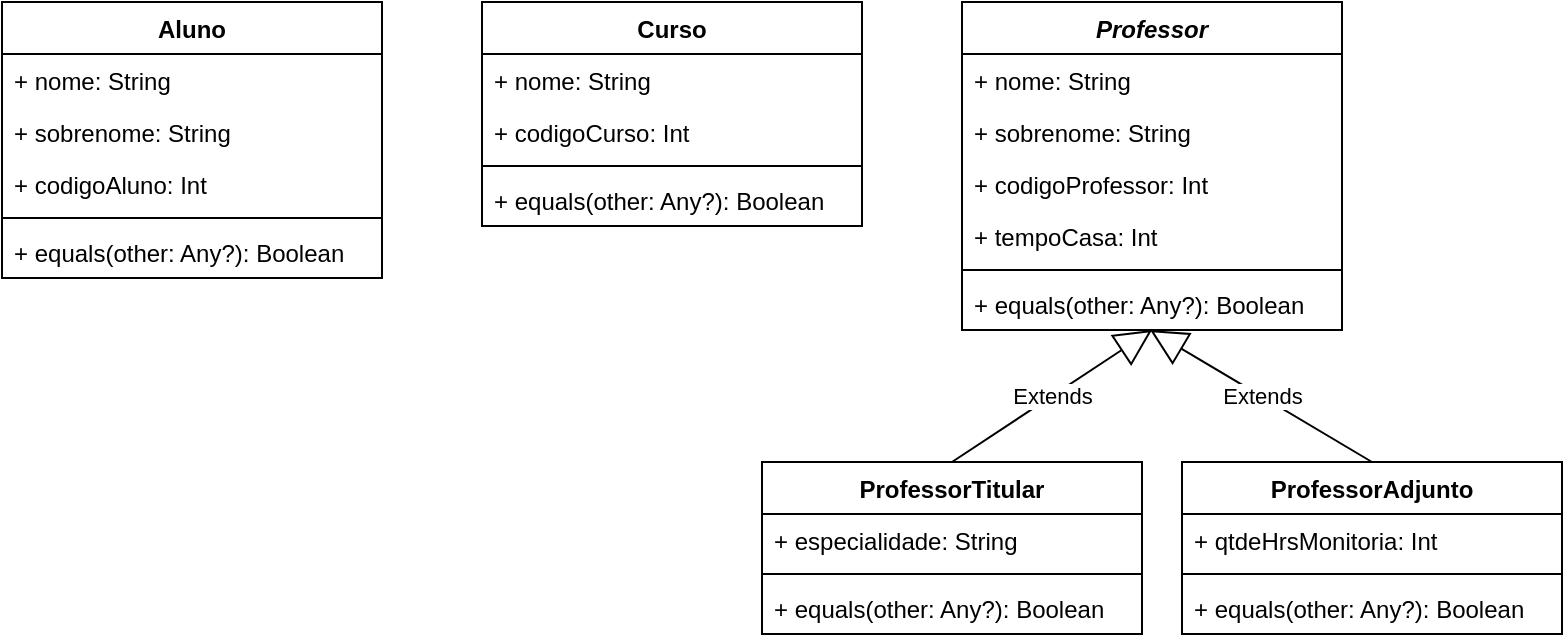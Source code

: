 <mxfile version="13.7.3" type="device"><diagram id="QUUCnD6aDWDqo5BVCzj1" name="Page-1"><mxGraphModel dx="1102" dy="583" grid="1" gridSize="10" guides="1" tooltips="1" connect="1" arrows="1" fold="1" page="1" pageScale="1" pageWidth="827" pageHeight="1169" math="0" shadow="0"><root><mxCell id="0"/><mxCell id="1" parent="0"/><mxCell id="GK7I19TVUTFbV8riElNi-13" value="Aluno" style="swimlane;fontStyle=1;align=center;verticalAlign=top;childLayout=stackLayout;horizontal=1;startSize=26;horizontalStack=0;resizeParent=1;resizeParentMax=0;resizeLast=0;collapsible=1;marginBottom=0;" parent="1" vertex="1"><mxGeometry x="40" y="80" width="190" height="138" as="geometry"/></mxCell><mxCell id="GK7I19TVUTFbV8riElNi-14" value="+ nome: String" style="text;strokeColor=none;fillColor=none;align=left;verticalAlign=top;spacingLeft=4;spacingRight=4;overflow=hidden;rotatable=0;points=[[0,0.5],[1,0.5]];portConstraint=eastwest;" parent="GK7I19TVUTFbV8riElNi-13" vertex="1"><mxGeometry y="26" width="190" height="26" as="geometry"/></mxCell><mxCell id="GK7I19TVUTFbV8riElNi-17" value="+ sobrenome: String" style="text;strokeColor=none;fillColor=none;align=left;verticalAlign=top;spacingLeft=4;spacingRight=4;overflow=hidden;rotatable=0;points=[[0,0.5],[1,0.5]];portConstraint=eastwest;" parent="GK7I19TVUTFbV8riElNi-13" vertex="1"><mxGeometry y="52" width="190" height="26" as="geometry"/></mxCell><mxCell id="GK7I19TVUTFbV8riElNi-18" value="+ codigoAluno: Int" style="text;strokeColor=none;fillColor=none;align=left;verticalAlign=top;spacingLeft=4;spacingRight=4;overflow=hidden;rotatable=0;points=[[0,0.5],[1,0.5]];portConstraint=eastwest;" parent="GK7I19TVUTFbV8riElNi-13" vertex="1"><mxGeometry y="78" width="190" height="26" as="geometry"/></mxCell><mxCell id="GK7I19TVUTFbV8riElNi-15" value="" style="line;strokeWidth=1;fillColor=none;align=left;verticalAlign=middle;spacingTop=-1;spacingLeft=3;spacingRight=3;rotatable=0;labelPosition=right;points=[];portConstraint=eastwest;" parent="GK7I19TVUTFbV8riElNi-13" vertex="1"><mxGeometry y="104" width="190" height="8" as="geometry"/></mxCell><mxCell id="GK7I19TVUTFbV8riElNi-16" value="+ equals(other: Any?): Boolean" style="text;strokeColor=none;fillColor=none;align=left;verticalAlign=top;spacingLeft=4;spacingRight=4;overflow=hidden;rotatable=0;points=[[0,0.5],[1,0.5]];portConstraint=eastwest;" parent="GK7I19TVUTFbV8riElNi-13" vertex="1"><mxGeometry y="112" width="190" height="26" as="geometry"/></mxCell><mxCell id="GK7I19TVUTFbV8riElNi-8" value="Curso" style="swimlane;fontStyle=1;align=center;verticalAlign=top;childLayout=stackLayout;horizontal=1;startSize=26;horizontalStack=0;resizeParent=1;resizeParentMax=0;resizeLast=0;collapsible=1;marginBottom=0;" parent="1" vertex="1"><mxGeometry x="280" y="80" width="190" height="112" as="geometry"/></mxCell><mxCell id="GK7I19TVUTFbV8riElNi-9" value="+ nome: String" style="text;strokeColor=none;fillColor=none;align=left;verticalAlign=top;spacingLeft=4;spacingRight=4;overflow=hidden;rotatable=0;points=[[0,0.5],[1,0.5]];portConstraint=eastwest;" parent="GK7I19TVUTFbV8riElNi-8" vertex="1"><mxGeometry y="26" width="190" height="26" as="geometry"/></mxCell><mxCell id="GK7I19TVUTFbV8riElNi-12" value="+ codigoCurso: Int" style="text;strokeColor=none;fillColor=none;align=left;verticalAlign=top;spacingLeft=4;spacingRight=4;overflow=hidden;rotatable=0;points=[[0,0.5],[1,0.5]];portConstraint=eastwest;" parent="GK7I19TVUTFbV8riElNi-8" vertex="1"><mxGeometry y="52" width="190" height="26" as="geometry"/></mxCell><mxCell id="GK7I19TVUTFbV8riElNi-10" value="" style="line;strokeWidth=1;fillColor=none;align=left;verticalAlign=middle;spacingTop=-1;spacingLeft=3;spacingRight=3;rotatable=0;labelPosition=right;points=[];portConstraint=eastwest;" parent="GK7I19TVUTFbV8riElNi-8" vertex="1"><mxGeometry y="78" width="190" height="8" as="geometry"/></mxCell><mxCell id="GK7I19TVUTFbV8riElNi-11" value="+ equals(other: Any?): Boolean" style="text;strokeColor=none;fillColor=none;align=left;verticalAlign=top;spacingLeft=4;spacingRight=4;overflow=hidden;rotatable=0;points=[[0,0.5],[1,0.5]];portConstraint=eastwest;" parent="GK7I19TVUTFbV8riElNi-8" vertex="1"><mxGeometry y="86" width="190" height="26" as="geometry"/></mxCell><mxCell id="6pcOomgbxYtR077IxrYb-1" value="Professor" style="swimlane;fontStyle=3;align=center;verticalAlign=top;childLayout=stackLayout;horizontal=1;startSize=26;horizontalStack=0;resizeParent=1;resizeParentMax=0;resizeLast=0;collapsible=1;marginBottom=0;" vertex="1" parent="1"><mxGeometry x="520" y="80" width="190" height="164" as="geometry"/></mxCell><mxCell id="6pcOomgbxYtR077IxrYb-2" value="+ nome: String" style="text;strokeColor=none;fillColor=none;align=left;verticalAlign=top;spacingLeft=4;spacingRight=4;overflow=hidden;rotatable=0;points=[[0,0.5],[1,0.5]];portConstraint=eastwest;" vertex="1" parent="6pcOomgbxYtR077IxrYb-1"><mxGeometry y="26" width="190" height="26" as="geometry"/></mxCell><mxCell id="6pcOomgbxYtR077IxrYb-5" value="+ sobrenome: String" style="text;strokeColor=none;fillColor=none;align=left;verticalAlign=top;spacingLeft=4;spacingRight=4;overflow=hidden;rotatable=0;points=[[0,0.5],[1,0.5]];portConstraint=eastwest;" vertex="1" parent="6pcOomgbxYtR077IxrYb-1"><mxGeometry y="52" width="190" height="26" as="geometry"/></mxCell><mxCell id="6pcOomgbxYtR077IxrYb-7" value="+ codigoProfessor: Int" style="text;strokeColor=none;fillColor=none;align=left;verticalAlign=top;spacingLeft=4;spacingRight=4;overflow=hidden;rotatable=0;points=[[0,0.5],[1,0.5]];portConstraint=eastwest;" vertex="1" parent="6pcOomgbxYtR077IxrYb-1"><mxGeometry y="78" width="190" height="26" as="geometry"/></mxCell><mxCell id="6pcOomgbxYtR077IxrYb-6" value="+ tempoCasa: Int" style="text;strokeColor=none;fillColor=none;align=left;verticalAlign=top;spacingLeft=4;spacingRight=4;overflow=hidden;rotatable=0;points=[[0,0.5],[1,0.5]];portConstraint=eastwest;" vertex="1" parent="6pcOomgbxYtR077IxrYb-1"><mxGeometry y="104" width="190" height="26" as="geometry"/></mxCell><mxCell id="6pcOomgbxYtR077IxrYb-3" value="" style="line;strokeWidth=1;fillColor=none;align=left;verticalAlign=middle;spacingTop=-1;spacingLeft=3;spacingRight=3;rotatable=0;labelPosition=right;points=[];portConstraint=eastwest;" vertex="1" parent="6pcOomgbxYtR077IxrYb-1"><mxGeometry y="130" width="190" height="8" as="geometry"/></mxCell><mxCell id="6pcOomgbxYtR077IxrYb-4" value="+ equals(other: Any?): Boolean" style="text;strokeColor=none;fillColor=none;align=left;verticalAlign=top;spacingLeft=4;spacingRight=4;overflow=hidden;rotatable=0;points=[[0,0.5],[1,0.5]];portConstraint=eastwest;" vertex="1" parent="6pcOomgbxYtR077IxrYb-1"><mxGeometry y="138" width="190" height="26" as="geometry"/></mxCell><mxCell id="6pcOomgbxYtR077IxrYb-15" value="ProfessorAdjunto" style="swimlane;fontStyle=1;align=center;verticalAlign=top;childLayout=stackLayout;horizontal=1;startSize=26;horizontalStack=0;resizeParent=1;resizeParentMax=0;resizeLast=0;collapsible=1;marginBottom=0;" vertex="1" parent="1"><mxGeometry x="630" y="310" width="190" height="86" as="geometry"/></mxCell><mxCell id="6pcOomgbxYtR077IxrYb-19" value="+ qtdeHrsMonitoria: Int" style="text;strokeColor=none;fillColor=none;align=left;verticalAlign=top;spacingLeft=4;spacingRight=4;overflow=hidden;rotatable=0;points=[[0,0.5],[1,0.5]];portConstraint=eastwest;" vertex="1" parent="6pcOomgbxYtR077IxrYb-15"><mxGeometry y="26" width="190" height="26" as="geometry"/></mxCell><mxCell id="6pcOomgbxYtR077IxrYb-20" value="" style="line;strokeWidth=1;fillColor=none;align=left;verticalAlign=middle;spacingTop=-1;spacingLeft=3;spacingRight=3;rotatable=0;labelPosition=right;points=[];portConstraint=eastwest;" vertex="1" parent="6pcOomgbxYtR077IxrYb-15"><mxGeometry y="52" width="190" height="8" as="geometry"/></mxCell><mxCell id="6pcOomgbxYtR077IxrYb-21" value="+ equals(other: Any?): Boolean" style="text;strokeColor=none;fillColor=none;align=left;verticalAlign=top;spacingLeft=4;spacingRight=4;overflow=hidden;rotatable=0;points=[[0,0.5],[1,0.5]];portConstraint=eastwest;" vertex="1" parent="6pcOomgbxYtR077IxrYb-15"><mxGeometry y="60" width="190" height="26" as="geometry"/></mxCell><mxCell id="6pcOomgbxYtR077IxrYb-8" value="ProfessorTitular" style="swimlane;fontStyle=1;align=center;verticalAlign=top;childLayout=stackLayout;horizontal=1;startSize=26;horizontalStack=0;resizeParent=1;resizeParentMax=0;resizeLast=0;collapsible=1;marginBottom=0;" vertex="1" parent="1"><mxGeometry x="420" y="310" width="190" height="86" as="geometry"/></mxCell><mxCell id="6pcOomgbxYtR077IxrYb-9" value="+ especialidade: String" style="text;strokeColor=none;fillColor=none;align=left;verticalAlign=top;spacingLeft=4;spacingRight=4;overflow=hidden;rotatable=0;points=[[0,0.5],[1,0.5]];portConstraint=eastwest;" vertex="1" parent="6pcOomgbxYtR077IxrYb-8"><mxGeometry y="26" width="190" height="26" as="geometry"/></mxCell><mxCell id="6pcOomgbxYtR077IxrYb-13" value="" style="line;strokeWidth=1;fillColor=none;align=left;verticalAlign=middle;spacingTop=-1;spacingLeft=3;spacingRight=3;rotatable=0;labelPosition=right;points=[];portConstraint=eastwest;" vertex="1" parent="6pcOomgbxYtR077IxrYb-8"><mxGeometry y="52" width="190" height="8" as="geometry"/></mxCell><mxCell id="6pcOomgbxYtR077IxrYb-14" value="+ equals(other: Any?): Boolean" style="text;strokeColor=none;fillColor=none;align=left;verticalAlign=top;spacingLeft=4;spacingRight=4;overflow=hidden;rotatable=0;points=[[0,0.5],[1,0.5]];portConstraint=eastwest;" vertex="1" parent="6pcOomgbxYtR077IxrYb-8"><mxGeometry y="60" width="190" height="26" as="geometry"/></mxCell><mxCell id="6pcOomgbxYtR077IxrYb-22" value="Extends" style="endArrow=block;endSize=16;endFill=0;html=1;exitX=0.5;exitY=0;exitDx=0;exitDy=0;entryX=0.5;entryY=1;entryDx=0;entryDy=0;" edge="1" parent="1" source="6pcOomgbxYtR077IxrYb-8" target="6pcOomgbxYtR077IxrYb-1"><mxGeometry width="160" relative="1" as="geometry"><mxPoint x="330" y="300" as="sourcePoint"/><mxPoint x="490" y="300" as="targetPoint"/></mxGeometry></mxCell><mxCell id="6pcOomgbxYtR077IxrYb-23" value="Extends" style="endArrow=block;endSize=16;endFill=0;html=1;exitX=0.5;exitY=0;exitDx=0;exitDy=0;entryX=0.495;entryY=1;entryDx=0;entryDy=0;entryPerimeter=0;" edge="1" parent="1" source="6pcOomgbxYtR077IxrYb-15" target="6pcOomgbxYtR077IxrYb-4"><mxGeometry width="160" relative="1" as="geometry"><mxPoint x="640" y="326" as="sourcePoint"/><mxPoint x="620" y="250" as="targetPoint"/></mxGeometry></mxCell></root></mxGraphModel></diagram></mxfile>